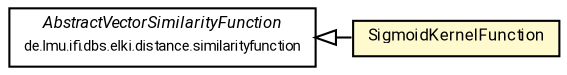 #!/usr/local/bin/dot
#
# Class diagram 
# Generated by UMLGraph version R5_7_2-60-g0e99a6 (http://www.spinellis.gr/umlgraph/)
#

digraph G {
	graph [fontnames="svg"]
	edge [fontname="Roboto",fontsize=7,labelfontname="Roboto",labelfontsize=7,color="black"];
	node [fontname="Roboto",fontcolor="black",fontsize=8,shape=plaintext,margin=0,width=0,height=0];
	nodesep=0.15;
	ranksep=0.25;
	rankdir=LR;
	// de.lmu.ifi.dbs.elki.distance.similarityfunction.AbstractVectorSimilarityFunction
	c9340123 [label=<<table title="de.lmu.ifi.dbs.elki.distance.similarityfunction.AbstractVectorSimilarityFunction" border="0" cellborder="1" cellspacing="0" cellpadding="2" href="../AbstractVectorSimilarityFunction.html" target="_parent">
		<tr><td><table border="0" cellspacing="0" cellpadding="1">
		<tr><td align="center" balign="center"> <font face="Roboto"><i>AbstractVectorSimilarityFunction</i></font> </td></tr>
		<tr><td align="center" balign="center"> <font face="Roboto" point-size="7.0">de.lmu.ifi.dbs.elki.distance.similarityfunction</font> </td></tr>
		</table></td></tr>
		</table>>, URL="../AbstractVectorSimilarityFunction.html"];
	// de.lmu.ifi.dbs.elki.distance.similarityfunction.kernel.SigmoidKernelFunction
	c9340134 [label=<<table title="de.lmu.ifi.dbs.elki.distance.similarityfunction.kernel.SigmoidKernelFunction" border="0" cellborder="1" cellspacing="0" cellpadding="2" bgcolor="lemonChiffon" href="SigmoidKernelFunction.html" target="_parent">
		<tr><td><table border="0" cellspacing="0" cellpadding="1">
		<tr><td align="center" balign="center"> <font face="Roboto">SigmoidKernelFunction</font> </td></tr>
		</table></td></tr>
		</table>>, URL="SigmoidKernelFunction.html"];
	// de.lmu.ifi.dbs.elki.distance.similarityfunction.kernel.SigmoidKernelFunction extends de.lmu.ifi.dbs.elki.distance.similarityfunction.AbstractVectorSimilarityFunction
	c9340123 -> c9340134 [arrowtail=empty,dir=back,weight=10];
}

